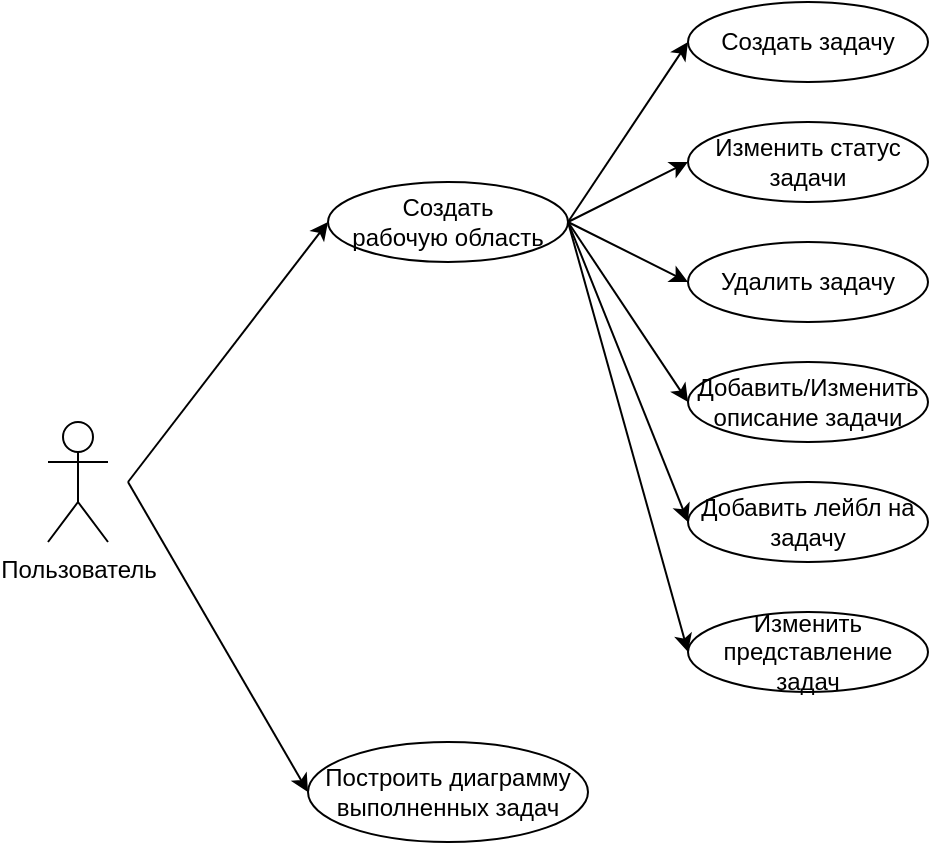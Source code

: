 <mxfile version="21.3.8" type="device">
  <diagram name="Страница 1" id="3oY6ZW4AHZE0TUm74sLq">
    <mxGraphModel dx="989" dy="521" grid="1" gridSize="10" guides="1" tooltips="1" connect="1" arrows="1" fold="1" page="1" pageScale="1" pageWidth="827" pageHeight="1169" math="0" shadow="0">
      <root>
        <mxCell id="0" />
        <mxCell id="1" parent="0" />
        <mxCell id="mowQ50tpMhnxUI-t3C6n-1" value="Пользователь" style="shape=umlActor;verticalLabelPosition=bottom;verticalAlign=top;html=1;outlineConnect=0;" vertex="1" parent="1">
          <mxGeometry x="50" y="450" width="30" height="60" as="geometry" />
        </mxCell>
        <mxCell id="mowQ50tpMhnxUI-t3C6n-2" value="Создать&lt;br&gt;рабочую область" style="ellipse;whiteSpace=wrap;html=1;" vertex="1" parent="1">
          <mxGeometry x="190" y="330" width="120" height="40" as="geometry" />
        </mxCell>
        <mxCell id="mowQ50tpMhnxUI-t3C6n-3" value="Создать задачу" style="ellipse;whiteSpace=wrap;html=1;" vertex="1" parent="1">
          <mxGeometry x="370" y="240" width="120" height="40" as="geometry" />
        </mxCell>
        <mxCell id="mowQ50tpMhnxUI-t3C6n-4" value="Изменить статус задачи" style="ellipse;whiteSpace=wrap;html=1;" vertex="1" parent="1">
          <mxGeometry x="370" y="300" width="120" height="40" as="geometry" />
        </mxCell>
        <mxCell id="mowQ50tpMhnxUI-t3C6n-5" value="Удалить задачу" style="ellipse;whiteSpace=wrap;html=1;" vertex="1" parent="1">
          <mxGeometry x="370" y="360" width="120" height="40" as="geometry" />
        </mxCell>
        <mxCell id="mowQ50tpMhnxUI-t3C6n-6" value="Добавить/Изменить описание задачи" style="ellipse;whiteSpace=wrap;html=1;" vertex="1" parent="1">
          <mxGeometry x="370" y="420" width="120" height="40" as="geometry" />
        </mxCell>
        <mxCell id="mowQ50tpMhnxUI-t3C6n-7" value="Построить диаграмму выполненных задач" style="ellipse;whiteSpace=wrap;html=1;" vertex="1" parent="1">
          <mxGeometry x="180" y="610" width="140" height="50" as="geometry" />
        </mxCell>
        <mxCell id="mowQ50tpMhnxUI-t3C6n-8" value="Добавить лейбл на задачу" style="ellipse;whiteSpace=wrap;html=1;" vertex="1" parent="1">
          <mxGeometry x="370" y="480" width="120" height="40" as="geometry" />
        </mxCell>
        <mxCell id="mowQ50tpMhnxUI-t3C6n-9" value="Изменить представление задач" style="ellipse;whiteSpace=wrap;html=1;" vertex="1" parent="1">
          <mxGeometry x="370" y="545" width="120" height="40" as="geometry" />
        </mxCell>
        <mxCell id="mowQ50tpMhnxUI-t3C6n-11" value="" style="endArrow=classic;html=1;rounded=0;entryX=0;entryY=0.5;entryDx=0;entryDy=0;" edge="1" parent="1" target="mowQ50tpMhnxUI-t3C6n-2">
          <mxGeometry width="50" height="50" relative="1" as="geometry">
            <mxPoint x="90" y="480" as="sourcePoint" />
            <mxPoint x="140" y="410" as="targetPoint" />
          </mxGeometry>
        </mxCell>
        <mxCell id="mowQ50tpMhnxUI-t3C6n-12" value="" style="endArrow=classic;html=1;rounded=0;entryX=0;entryY=0.5;entryDx=0;entryDy=0;" edge="1" parent="1" target="mowQ50tpMhnxUI-t3C6n-7">
          <mxGeometry width="50" height="50" relative="1" as="geometry">
            <mxPoint x="90" y="480" as="sourcePoint" />
            <mxPoint x="200" y="360" as="targetPoint" />
          </mxGeometry>
        </mxCell>
        <mxCell id="mowQ50tpMhnxUI-t3C6n-13" value="" style="endArrow=classic;html=1;rounded=0;entryX=0;entryY=0.5;entryDx=0;entryDy=0;exitX=1;exitY=0.5;exitDx=0;exitDy=0;" edge="1" parent="1" source="mowQ50tpMhnxUI-t3C6n-2" target="mowQ50tpMhnxUI-t3C6n-3">
          <mxGeometry width="50" height="50" relative="1" as="geometry">
            <mxPoint x="100" y="490" as="sourcePoint" />
            <mxPoint x="200" y="360" as="targetPoint" />
          </mxGeometry>
        </mxCell>
        <mxCell id="mowQ50tpMhnxUI-t3C6n-14" value="" style="endArrow=classic;html=1;rounded=0;entryX=0;entryY=0.5;entryDx=0;entryDy=0;exitX=1;exitY=0.5;exitDx=0;exitDy=0;" edge="1" parent="1" source="mowQ50tpMhnxUI-t3C6n-2" target="mowQ50tpMhnxUI-t3C6n-4">
          <mxGeometry width="50" height="50" relative="1" as="geometry">
            <mxPoint x="320" y="360" as="sourcePoint" />
            <mxPoint x="380" y="270" as="targetPoint" />
          </mxGeometry>
        </mxCell>
        <mxCell id="mowQ50tpMhnxUI-t3C6n-15" value="" style="endArrow=classic;html=1;rounded=0;entryX=0;entryY=0.5;entryDx=0;entryDy=0;exitX=1;exitY=0.5;exitDx=0;exitDy=0;" edge="1" parent="1" source="mowQ50tpMhnxUI-t3C6n-2" target="mowQ50tpMhnxUI-t3C6n-5">
          <mxGeometry width="50" height="50" relative="1" as="geometry">
            <mxPoint x="320" y="360" as="sourcePoint" />
            <mxPoint x="380" y="330" as="targetPoint" />
          </mxGeometry>
        </mxCell>
        <mxCell id="mowQ50tpMhnxUI-t3C6n-16" value="" style="endArrow=classic;html=1;rounded=0;entryX=0;entryY=0.5;entryDx=0;entryDy=0;exitX=1;exitY=0.5;exitDx=0;exitDy=0;" edge="1" parent="1" source="mowQ50tpMhnxUI-t3C6n-2" target="mowQ50tpMhnxUI-t3C6n-6">
          <mxGeometry width="50" height="50" relative="1" as="geometry">
            <mxPoint x="320" y="360" as="sourcePoint" />
            <mxPoint x="380" y="390" as="targetPoint" />
          </mxGeometry>
        </mxCell>
        <mxCell id="mowQ50tpMhnxUI-t3C6n-17" value="" style="endArrow=classic;html=1;rounded=0;entryX=0;entryY=0.5;entryDx=0;entryDy=0;exitX=1;exitY=0.5;exitDx=0;exitDy=0;" edge="1" parent="1" source="mowQ50tpMhnxUI-t3C6n-2" target="mowQ50tpMhnxUI-t3C6n-8">
          <mxGeometry width="50" height="50" relative="1" as="geometry">
            <mxPoint x="320" y="360" as="sourcePoint" />
            <mxPoint x="380" y="450" as="targetPoint" />
          </mxGeometry>
        </mxCell>
        <mxCell id="mowQ50tpMhnxUI-t3C6n-18" value="" style="endArrow=classic;html=1;rounded=0;entryX=0;entryY=0.5;entryDx=0;entryDy=0;exitX=1;exitY=0.5;exitDx=0;exitDy=0;" edge="1" parent="1" source="mowQ50tpMhnxUI-t3C6n-2" target="mowQ50tpMhnxUI-t3C6n-9">
          <mxGeometry width="50" height="50" relative="1" as="geometry">
            <mxPoint x="320" y="360" as="sourcePoint" />
            <mxPoint x="380" y="510" as="targetPoint" />
          </mxGeometry>
        </mxCell>
      </root>
    </mxGraphModel>
  </diagram>
</mxfile>
